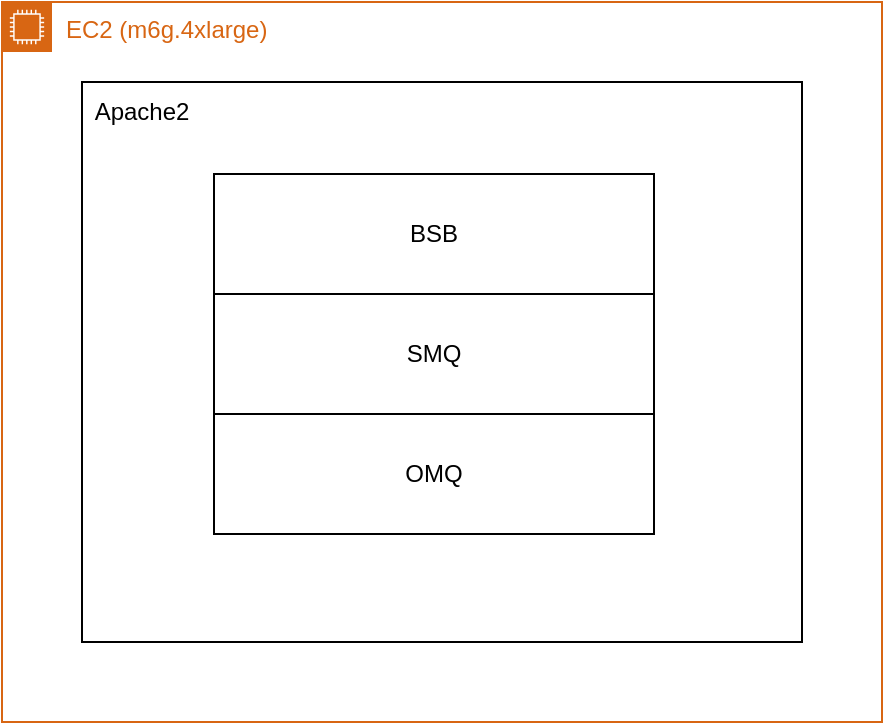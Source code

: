 <mxfile version="15.4.3" type="github">
  <diagram id="VsDaGVJNAe582SUY7Js9" name="Page-1">
    <mxGraphModel dx="1298" dy="732" grid="1" gridSize="10" guides="1" tooltips="1" connect="1" arrows="1" fold="1" page="1" pageScale="1" pageWidth="850" pageHeight="1100" math="0" shadow="0">
      <root>
        <mxCell id="0" />
        <mxCell id="1" parent="0" />
        <mxCell id="vx5Bsr7WImpNvYCGZw3s-2" value="EC2 (m6g.4xlarge)" style="points=[[0,0],[0.25,0],[0.5,0],[0.75,0],[1,0],[1,0.25],[1,0.5],[1,0.75],[1,1],[0.75,1],[0.5,1],[0.25,1],[0,1],[0,0.75],[0,0.5],[0,0.25]];outlineConnect=0;gradientColor=none;html=1;whiteSpace=wrap;fontSize=12;fontStyle=0;shape=mxgraph.aws4.group;grIcon=mxgraph.aws4.group_ec2_instance_contents;strokeColor=#D86613;fillColor=none;verticalAlign=top;align=left;spacingLeft=30;fontColor=#D86613;dashed=0;" vertex="1" parent="1">
          <mxGeometry x="40" y="40" width="440" height="360" as="geometry" />
        </mxCell>
        <mxCell id="vx5Bsr7WImpNvYCGZw3s-4" value="" style="rounded=0;whiteSpace=wrap;html=1;" vertex="1" parent="1">
          <mxGeometry x="80" y="80" width="360" height="280" as="geometry" />
        </mxCell>
        <mxCell id="vx5Bsr7WImpNvYCGZw3s-5" value="Apache2" style="text;html=1;strokeColor=none;fillColor=none;align=center;verticalAlign=middle;whiteSpace=wrap;rounded=0;" vertex="1" parent="1">
          <mxGeometry x="80" y="80" width="60" height="30" as="geometry" />
        </mxCell>
        <mxCell id="vx5Bsr7WImpNvYCGZw3s-6" value="BSB" style="rounded=0;whiteSpace=wrap;html=1;" vertex="1" parent="1">
          <mxGeometry x="146" y="126" width="220" height="60" as="geometry" />
        </mxCell>
        <mxCell id="vx5Bsr7WImpNvYCGZw3s-7" value="SMQ" style="rounded=0;whiteSpace=wrap;html=1;" vertex="1" parent="1">
          <mxGeometry x="146" y="186" width="220" height="60" as="geometry" />
        </mxCell>
        <mxCell id="vx5Bsr7WImpNvYCGZw3s-8" value="OMQ" style="rounded=0;whiteSpace=wrap;html=1;" vertex="1" parent="1">
          <mxGeometry x="146" y="246" width="220" height="60" as="geometry" />
        </mxCell>
      </root>
    </mxGraphModel>
  </diagram>
</mxfile>
